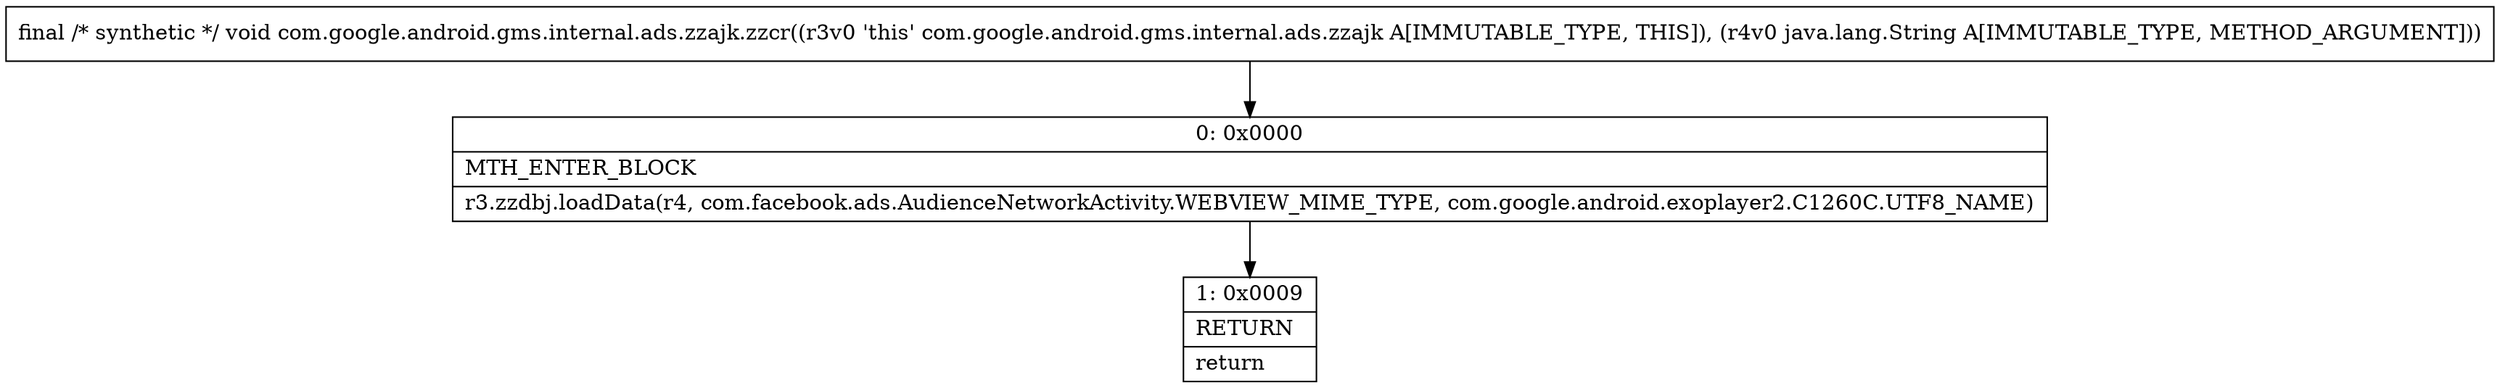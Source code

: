 digraph "CFG forcom.google.android.gms.internal.ads.zzajk.zzcr(Ljava\/lang\/String;)V" {
Node_0 [shape=record,label="{0\:\ 0x0000|MTH_ENTER_BLOCK\l|r3.zzdbj.loadData(r4, com.facebook.ads.AudienceNetworkActivity.WEBVIEW_MIME_TYPE, com.google.android.exoplayer2.C1260C.UTF8_NAME)\l}"];
Node_1 [shape=record,label="{1\:\ 0x0009|RETURN\l|return\l}"];
MethodNode[shape=record,label="{final \/* synthetic *\/ void com.google.android.gms.internal.ads.zzajk.zzcr((r3v0 'this' com.google.android.gms.internal.ads.zzajk A[IMMUTABLE_TYPE, THIS]), (r4v0 java.lang.String A[IMMUTABLE_TYPE, METHOD_ARGUMENT])) }"];
MethodNode -> Node_0;
Node_0 -> Node_1;
}

